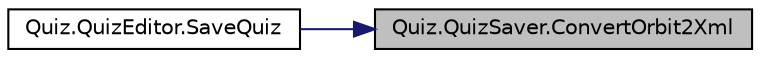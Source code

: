 digraph "Quiz.QuizSaver.ConvertOrbit2Xml"
{
 // INTERACTIVE_SVG=YES
 // LATEX_PDF_SIZE
  edge [fontname="Helvetica",fontsize="10",labelfontname="Helvetica",labelfontsize="10"];
  node [fontname="Helvetica",fontsize="10",shape=record];
  rankdir="RL";
  Node1 [label="Quiz.QuizSaver.ConvertOrbit2Xml",height=0.2,width=0.4,color="black", fillcolor="grey75", style="filled", fontcolor="black",tooltip="将星体群转为XML文档"];
  Node1 -> Node2 [dir="back",color="midnightblue",fontsize="10",style="solid",fontname="Helvetica"];
  Node2 [label="Quiz.QuizEditor.SaveQuiz",height=0.2,width=0.4,color="black", fillcolor="white", style="filled",URL="$class_quiz_1_1_quiz_editor.html#a018a7ec6f35c49aa66938aef92f9b608",tooltip="保存问题"];
}
